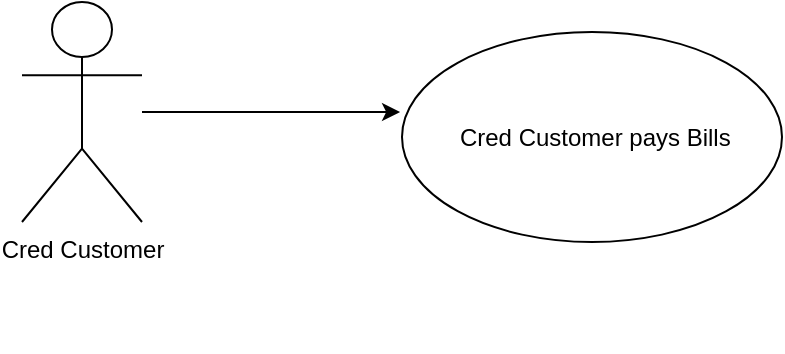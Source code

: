 <mxfile version="24.2.3" type="github">
  <diagram name="Page-1" id="PT1lNX2SqgrQE3uxzd4M">
    <mxGraphModel dx="558" dy="795" grid="0" gridSize="10" guides="1" tooltips="1" connect="1" arrows="1" fold="1" page="1" pageScale="1" pageWidth="850" pageHeight="1100" math="0" shadow="0">
      <root>
        <mxCell id="0" />
        <mxCell id="1" parent="0" />
        <mxCell id="psHG3767NSkcPVOny0a3-1" value="&lt;div&gt;Cred Customer&lt;/div&gt;&lt;div&gt;&lt;br&gt;&lt;/div&gt;&lt;div&gt;&lt;br&gt;&lt;/div&gt;&lt;div&gt;&lt;br&gt;&lt;/div&gt;" style="shape=umlActor;verticalLabelPosition=bottom;verticalAlign=top;html=1;outlineConnect=0;" vertex="1" parent="1">
          <mxGeometry x="130" y="280" width="60" height="110" as="geometry" />
        </mxCell>
        <mxCell id="psHG3767NSkcPVOny0a3-2" value="&amp;nbsp;Cred Customer pays Bills" style="ellipse;whiteSpace=wrap;html=1;" vertex="1" parent="1">
          <mxGeometry x="320" y="295" width="190" height="105" as="geometry" />
        </mxCell>
        <mxCell id="psHG3767NSkcPVOny0a3-4" style="edgeStyle=orthogonalEdgeStyle;rounded=0;orthogonalLoop=1;jettySize=auto;html=1;entryX=-0.005;entryY=0.381;entryDx=0;entryDy=0;entryPerimeter=0;" edge="1" parent="1" source="psHG3767NSkcPVOny0a3-1" target="psHG3767NSkcPVOny0a3-2">
          <mxGeometry relative="1" as="geometry" />
        </mxCell>
      </root>
    </mxGraphModel>
  </diagram>
</mxfile>
